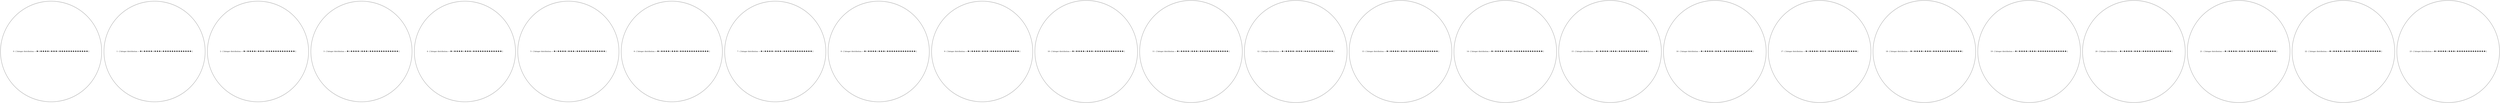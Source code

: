 digraph G {
	0 [shape=circle, label="0 - [ Integer distribution --- � 0 � � � � 0 � � � 0 � � � � � � � � � � � � � ]"];
	1 [shape=circle, label="1 - [ Integer distribution --- � 0 � � � � 0 � � � 0 � � � � � � � � � � � � � ]"];
	2 [shape=circle, label="2 - [ Integer distribution --- � 0 � � � � 0 � � � 0 � � � � � � � � � � � � � ]"];
	3 [shape=circle, label="3 - [ Integer distribution --- � 0 � � � � 0 � � � 0 � � � � � � � � � � � � � ]"];
	4 [shape=circle, label="4 - [ Integer distribution --- � 0 � � � � 0 � � � 0 � � � � � � � � � � � � � ]"];
	5 [shape=circle, label="5 - [ Integer distribution --- � 0 � � � � 0 � � � 0 � � � � � � � � � � � � � ]"];
	6 [shape=circle, label="6 - [ Integer distribution --- � 0 � � � � 0 � � � 0 � � � � � � � � � � � � � ]"];
	7 [shape=circle, label="7 - [ Integer distribution --- � 0 � � � � 0 � � � 0 � � � � � � � � � � � � � ]"];
	8 [shape=circle, label="8 - [ Integer distribution --- � 0 � � � � 0 � � � 0 � � � � � � � � � � � � � ]"];
	9 [shape=circle, label="9 - [ Integer distribution --- � 0 � � � � 0 � � � 0 � � � � � � � � � � � � � ]"];
	10 [shape=circle, label="10 - [ Integer distribution --- � 0 � � � � 0 � � � 0 � � � � � � � � � � � � � ]"];
	11 [shape=circle, label="11 - [ Integer distribution --- � 0 � � � � 0 � � � 0 � � � � � � � � � � � � � ]"];
	12 [shape=circle, label="12 - [ Integer distribution --- � 0 � � � � 0 � � � 0 � � � � � � � � � � � � � ]"];
	13 [shape=circle, label="13 - [ Integer distribution --- � 0 � � � � 0 � � � 0 � � � � � � � � � � � � � ]"];
	14 [shape=circle, label="14 - [ Integer distribution --- � 0 � � � � 0 � � � 0 � � � � � � � � � � � � � ]"];
	15 [shape=circle, label="15 - [ Integer distribution --- � 0 � � � � 0 � � � 0 � � � � � � � � � � � � � ]"];
	16 [shape=circle, label="16 - [ Integer distribution --- � 0 � � � � 0 � � � 0 � � � � � � � � � � � � � ]"];
	17 [shape=circle, label="17 - [ Integer distribution --- � 0 � � � � 0 � � � 0 � � � � � � � � � � � � � ]"];
	18 [shape=circle, label="18 - [ Integer distribution --- � 0 � � � � 0 � � � 0 � � � � � � � � � � � � � ]"];
	19 [shape=circle, label="19 - [ Integer distribution --- � 0 � � � � 0 � � � 0 � � � � � � � � � � � � � ]"];
	20 [shape=circle, label="20 - [ Integer distribution --- � 0 � � � � 0 � � � 0 � � � � � � � � � � � � � ]"];
	21 [shape=circle, label="21 - [ Integer distribution --- � 0 � � � � 0 � � � 0 � � � � � � � � � � � � � ]"];
	22 [shape=circle, label="22 - [ Integer distribution --- � 0 � � � � 0 � � � 0 � � � � � � � � � � � � � ]"];
	23 [shape=circle, label="23 - [ Integer distribution --- � 0 � � � � 0 � � � 0 � � � � � � � � � � � � � ]"];
}
